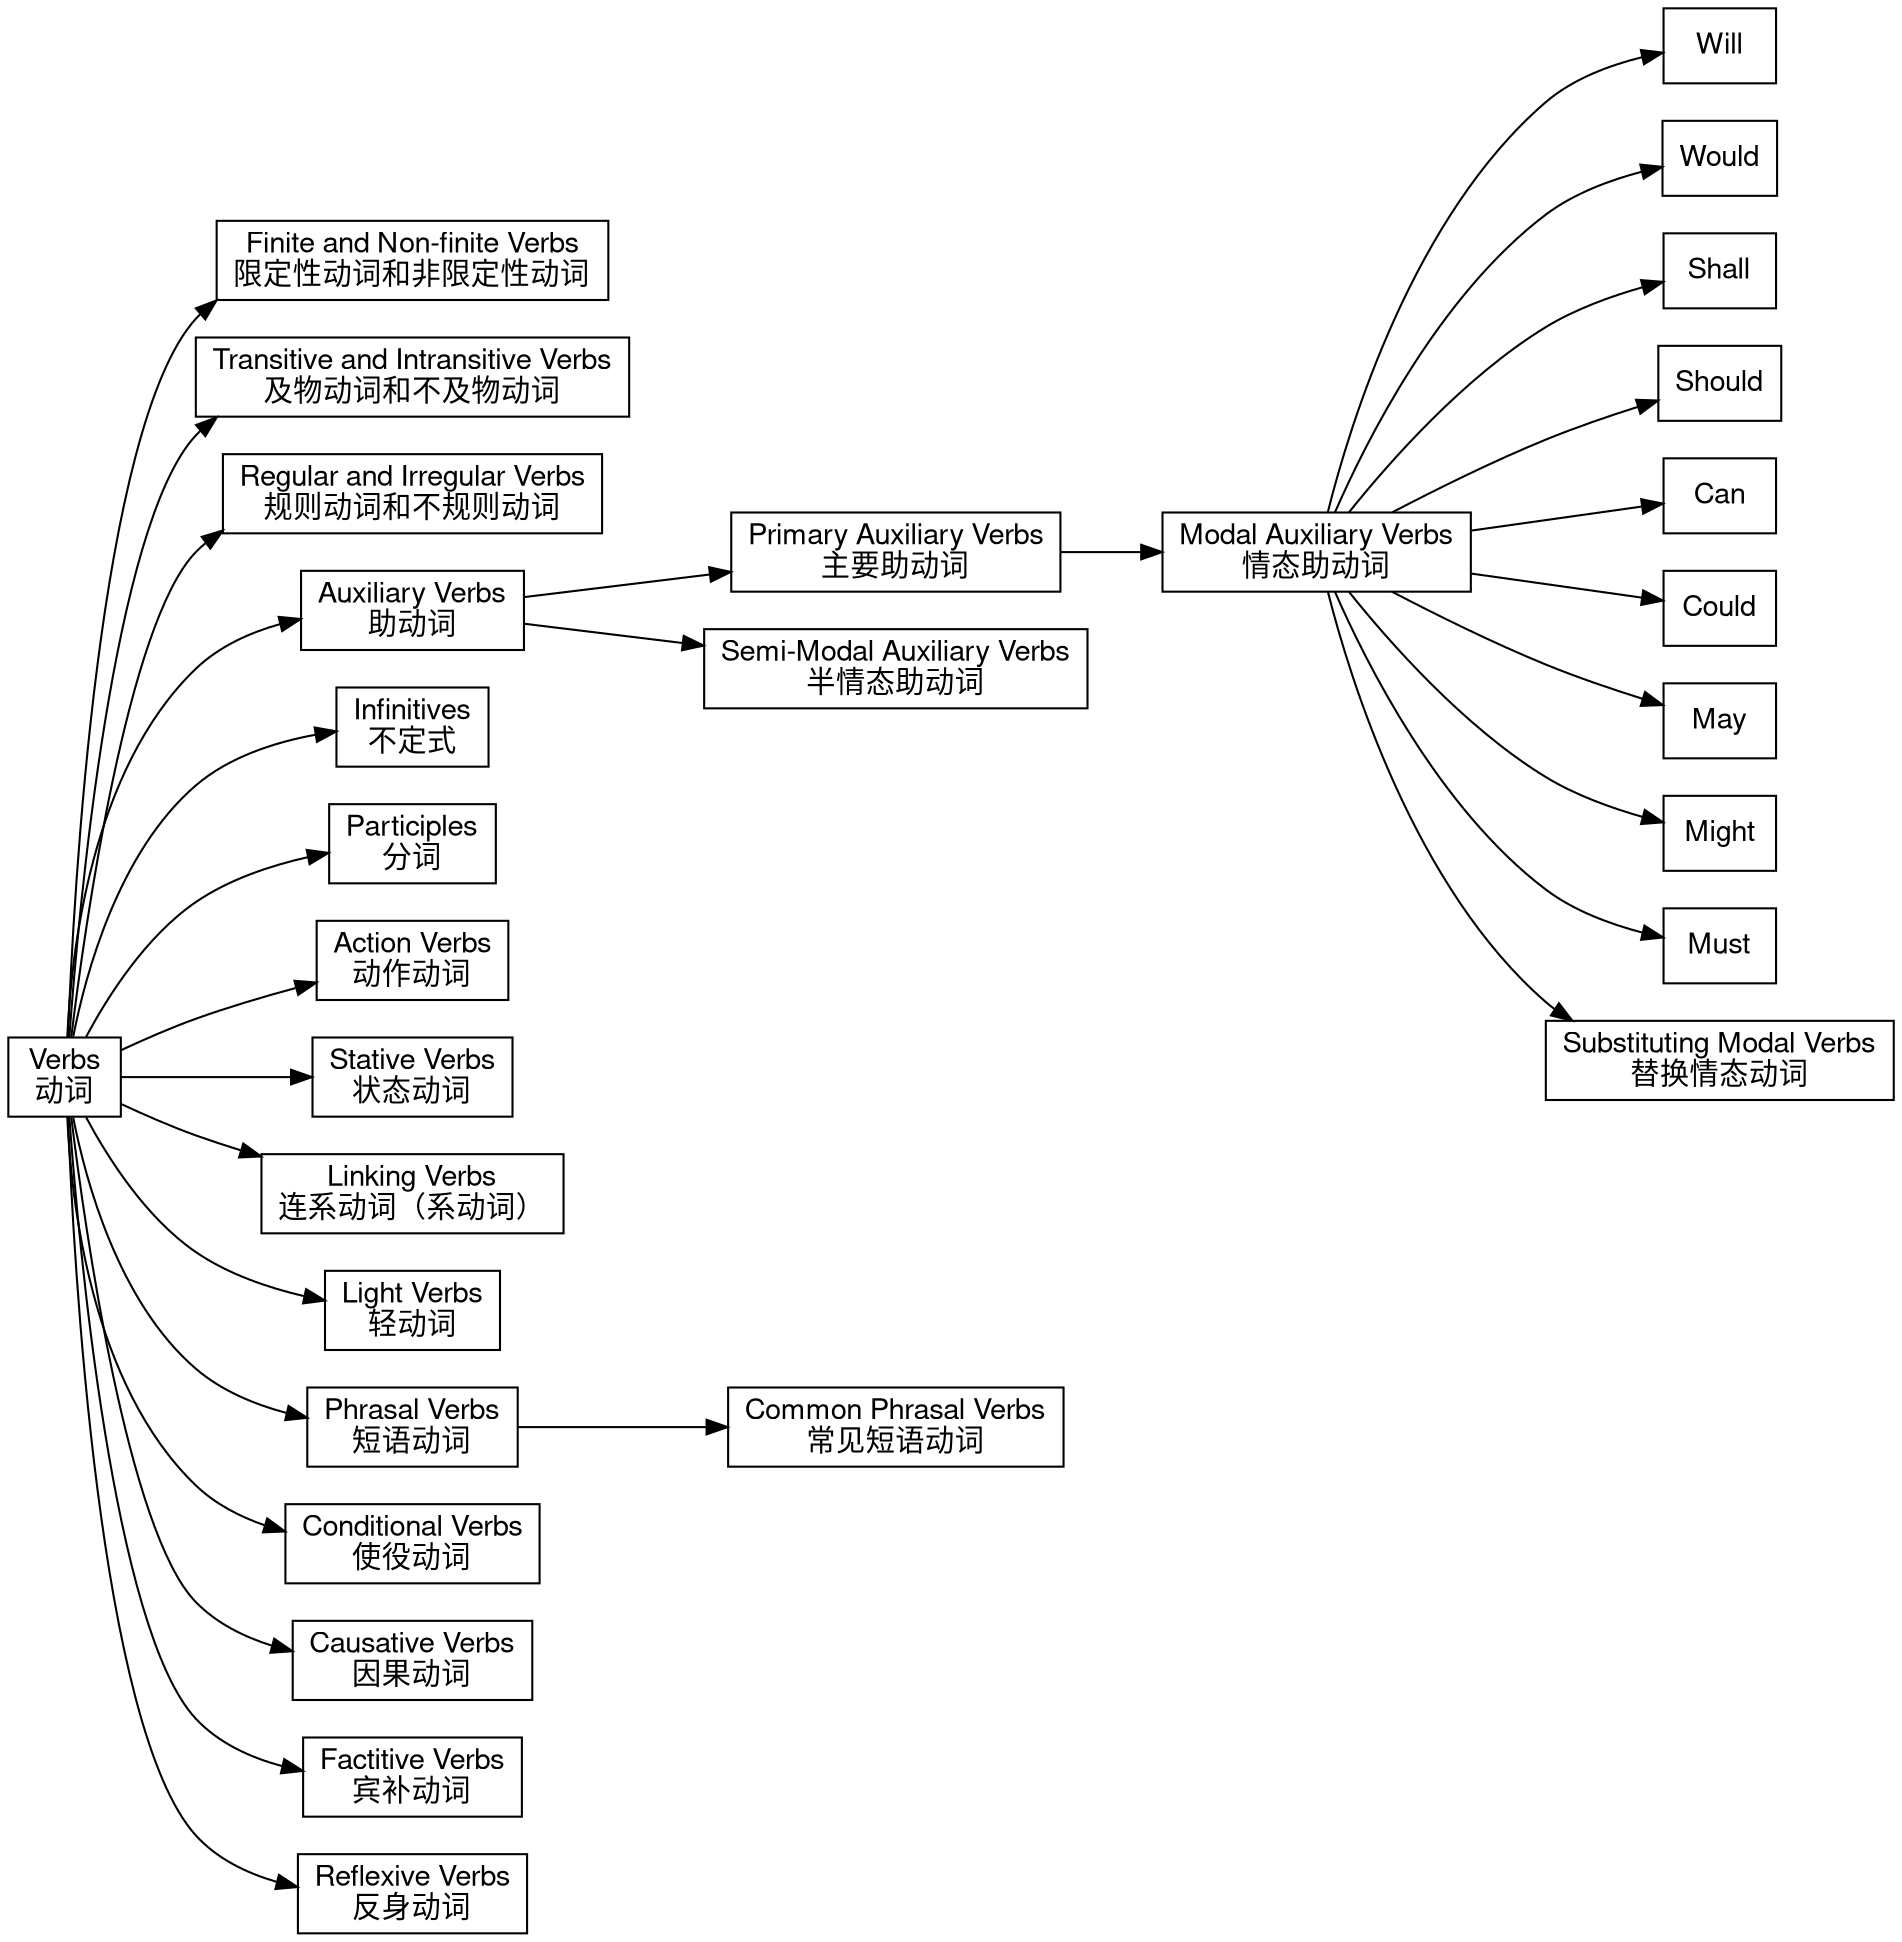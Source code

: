 digraph GrammarC3_F {
	rankdir=LR
	node [fontname="Helvetica, SimHei" fontsize=14 shape=rect]
	C3 [label="Verbs
动词"]
	D17 [label="Finite and Non-finite Verbs
限定性动词和非限定性动词"]
	D18 [label="Transitive and Intransitive Verbs
及物动词和不及物动词"]
	D19 [label="Regular and Irregular Verbs
规则动词和不规则动词"]
	D20 [label="Auxiliary Verbs
助动词"]
	E6 [label="Primary Auxiliary Verbs
主要助动词"]
	F1 [label="Modal Auxiliary Verbs
情态助动词"]
	G1 [label=Will]
	G2 [label=Would]
	G3 [label=Shall]
	G4 [label=Should]
	G5 [label=Can]
	G6 [label=Could]
	G7 [label=May]
	G8 [label=Might]
	G9 [label=Must]
	G10 [label="Substituting Modal Verbs
替换情态动词"]
	E7 [label="Semi-Modal Auxiliary Verbs
半情态助动词"]
	D21 [label="Infinitives
不定式"]
	D22 [label="Participles
分词"]
	D23 [label="Action Verbs
动作动词"]
	D24 [label="Stative Verbs
状态动词"]
	D25 [label="Linking Verbs
连系动词（系动词）"]
	D26 [label="Light Verbs
轻动词"]
	D27 [label="Phrasal Verbs
短语动词"]
	E8 [label="Common Phrasal Verbs
常见短语动词"]
	D28 [label="Conditional Verbs
使役动词"]
	D29 [label="Causative Verbs
因果动词"]
	D30 [label="Factitive Verbs
宾补动词"]
	D31 [label="Reflexive Verbs
反身动词"]
	C3 -> D17
	C3 -> D18
	C3 -> D19
	C3 -> D20
	C3 -> D21
	C3 -> D22
	C3 -> D23
	C3 -> D24
	C3 -> D25
	C3 -> D26
	C3 -> D27
	C3 -> D28
	C3 -> D29
	C3 -> D30
	C3 -> D31
	D20 -> E6
	D20 -> E7
	D27 -> E8
	E6 -> F1
	F1 -> G1
	F1 -> G2
	F1 -> G3
	F1 -> G4
	F1 -> G5
	F1 -> G6
	F1 -> G7
	F1 -> G8
	F1 -> G9
	F1 -> G10
}
